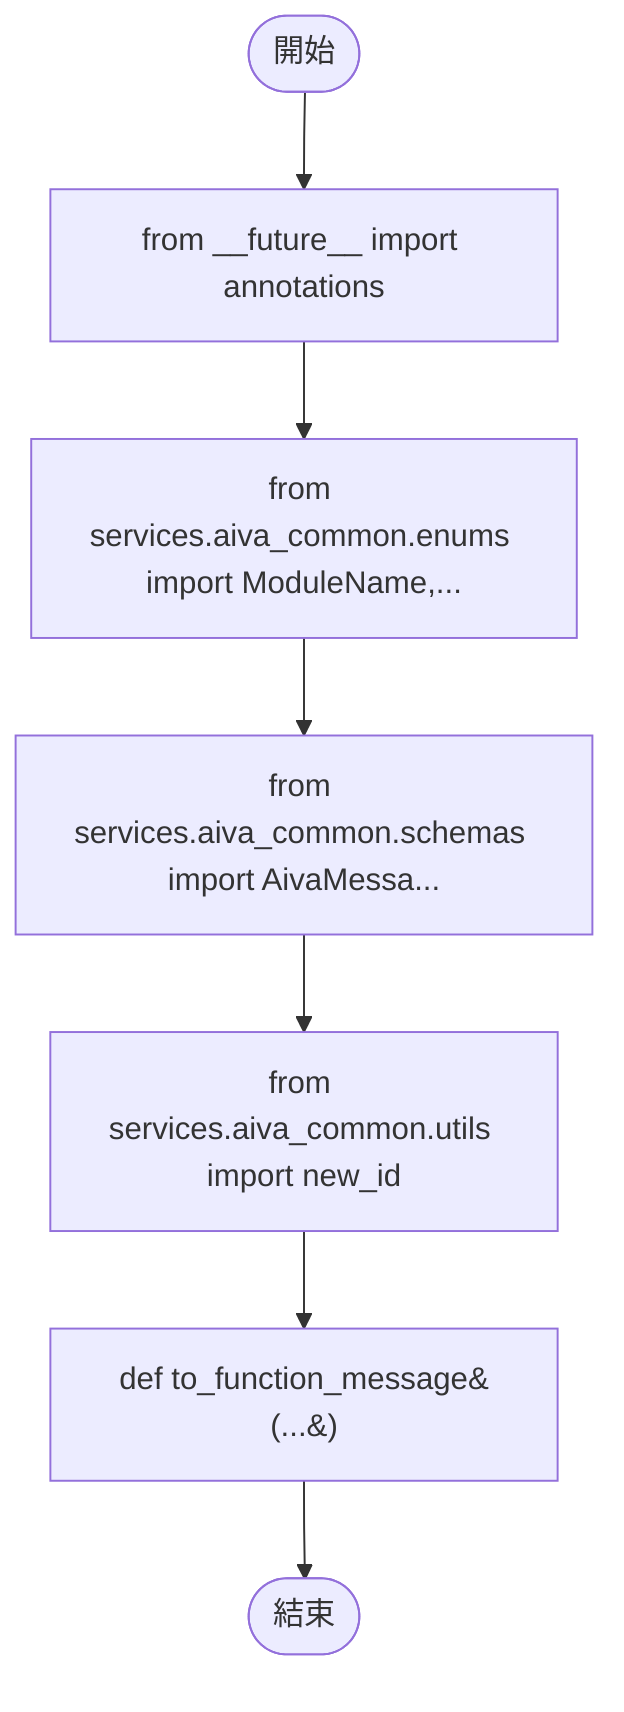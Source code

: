 flowchart TB
    n1([開始])
    n2([結束])
    n3[from __future__ import annotations]
    n4[from services.aiva_common.enums import ModuleName,...]
    n5[from services.aiva_common.schemas import AivaMessa...]
    n6[from services.aiva_common.utils import new_id]
    n7[def to_function_message&#40;...&#41;]
    n1 --> n3
    n3 --> n4
    n4 --> n5
    n5 --> n6
    n6 --> n7
    n7 --> n2